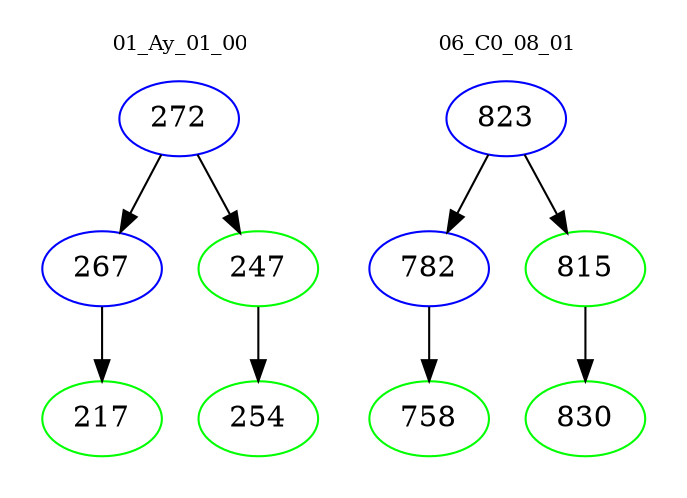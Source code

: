 digraph{
subgraph cluster_0 {
color = white
label = "01_Ay_01_00";
fontsize=10;
T0_272 [label="272", color="blue"]
T0_272 -> T0_267 [color="black"]
T0_267 [label="267", color="blue"]
T0_267 -> T0_217 [color="black"]
T0_217 [label="217", color="green"]
T0_272 -> T0_247 [color="black"]
T0_247 [label="247", color="green"]
T0_247 -> T0_254 [color="black"]
T0_254 [label="254", color="green"]
}
subgraph cluster_1 {
color = white
label = "06_C0_08_01";
fontsize=10;
T1_823 [label="823", color="blue"]
T1_823 -> T1_782 [color="black"]
T1_782 [label="782", color="blue"]
T1_782 -> T1_758 [color="black"]
T1_758 [label="758", color="green"]
T1_823 -> T1_815 [color="black"]
T1_815 [label="815", color="green"]
T1_815 -> T1_830 [color="black"]
T1_830 [label="830", color="green"]
}
}
